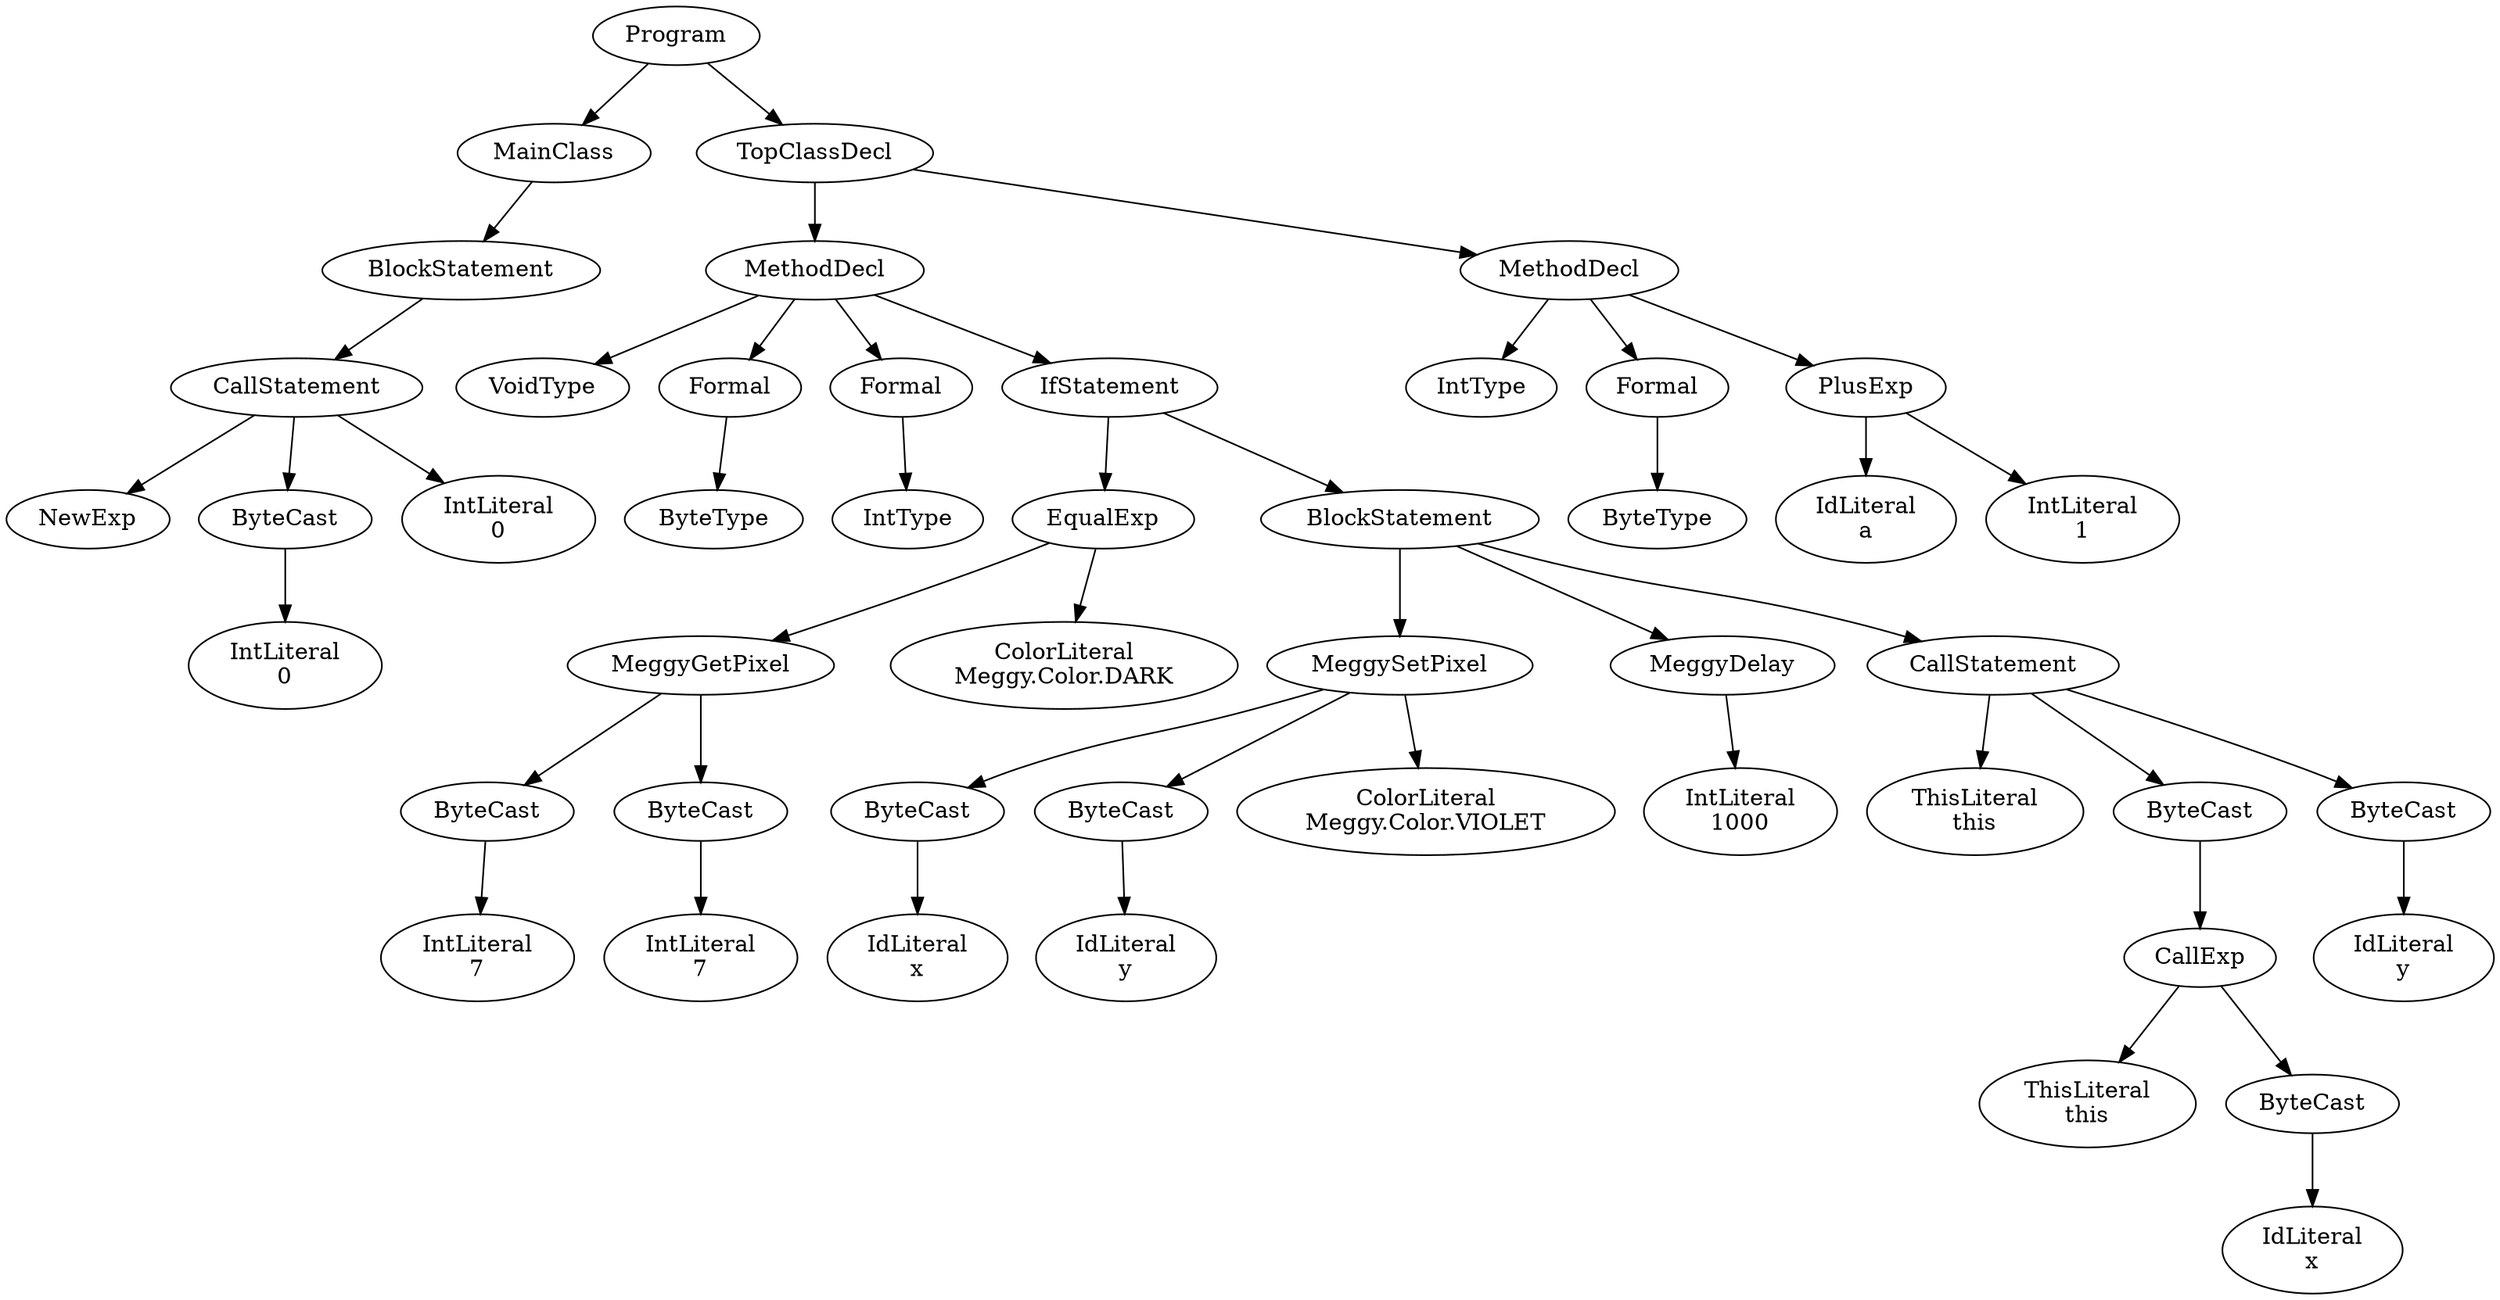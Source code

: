digraph ASTGraph {
0 [ label="Program" ];
1 [ label="MainClass" ];
0 -> 1
2 [ label="BlockStatement" ];
1 -> 2
3 [ label="CallStatement" ];
2 -> 3
4 [ label="NewExp" ];
3 -> 4
5 [ label="ByteCast" ];
3 -> 5
6 [ label="IntLiteral\n0" ];
5 -> 6
7 [ label="IntLiteral\n0" ];
3 -> 7
8 [ label="TopClassDecl" ];
0 -> 8
9 [ label="MethodDecl" ];
8 -> 9
10 [ label="VoidType" ];
9 -> 10
11 [ label="Formal" ];
9 -> 11
12 [ label="ByteType" ];
11 -> 12
13 [ label="Formal" ];
9 -> 13
14 [ label="IntType" ];
13 -> 14
15 [ label="IfStatement" ];
9 -> 15
16 [ label="EqualExp" ];
15 -> 16
17 [ label="MeggyGetPixel" ];
16 -> 17
18 [ label="ByteCast" ];
17 -> 18
19 [ label="IntLiteral\n7" ];
18 -> 19
20 [ label="ByteCast" ];
17 -> 20
21 [ label="IntLiteral\n7" ];
20 -> 21
22 [ label="ColorLiteral\nMeggy.Color.DARK" ];
16 -> 22
23 [ label="BlockStatement" ];
15 -> 23
24 [ label="MeggySetPixel" ];
23 -> 24
25 [ label="ByteCast" ];
24 -> 25
26 [ label="IdLiteral\nx" ];
25 -> 26
27 [ label="ByteCast" ];
24 -> 27
28 [ label="IdLiteral\ny" ];
27 -> 28
29 [ label="ColorLiteral\nMeggy.Color.VIOLET" ];
24 -> 29
30 [ label="MeggyDelay" ];
23 -> 30
31 [ label="IntLiteral\n1000" ];
30 -> 31
32 [ label="CallStatement" ];
23 -> 32
33 [ label="ThisLiteral\nthis" ];
32 -> 33
34 [ label="ByteCast" ];
32 -> 34
35 [ label="CallExp" ];
34 -> 35
36 [ label="ThisLiteral\nthis" ];
35 -> 36
37 [ label="ByteCast" ];
35 -> 37
38 [ label="IdLiteral\nx" ];
37 -> 38
39 [ label="ByteCast" ];
32 -> 39
40 [ label="IdLiteral\ny" ];
39 -> 40
41 [ label="MethodDecl" ];
8 -> 41
42 [ label="IntType" ];
41 -> 42
43 [ label="Formal" ];
41 -> 43
44 [ label="ByteType" ];
43 -> 44
45 [ label="PlusExp" ];
41 -> 45
46 [ label="IdLiteral\na" ];
45 -> 46
47 [ label="IntLiteral\n1" ];
45 -> 47
}
